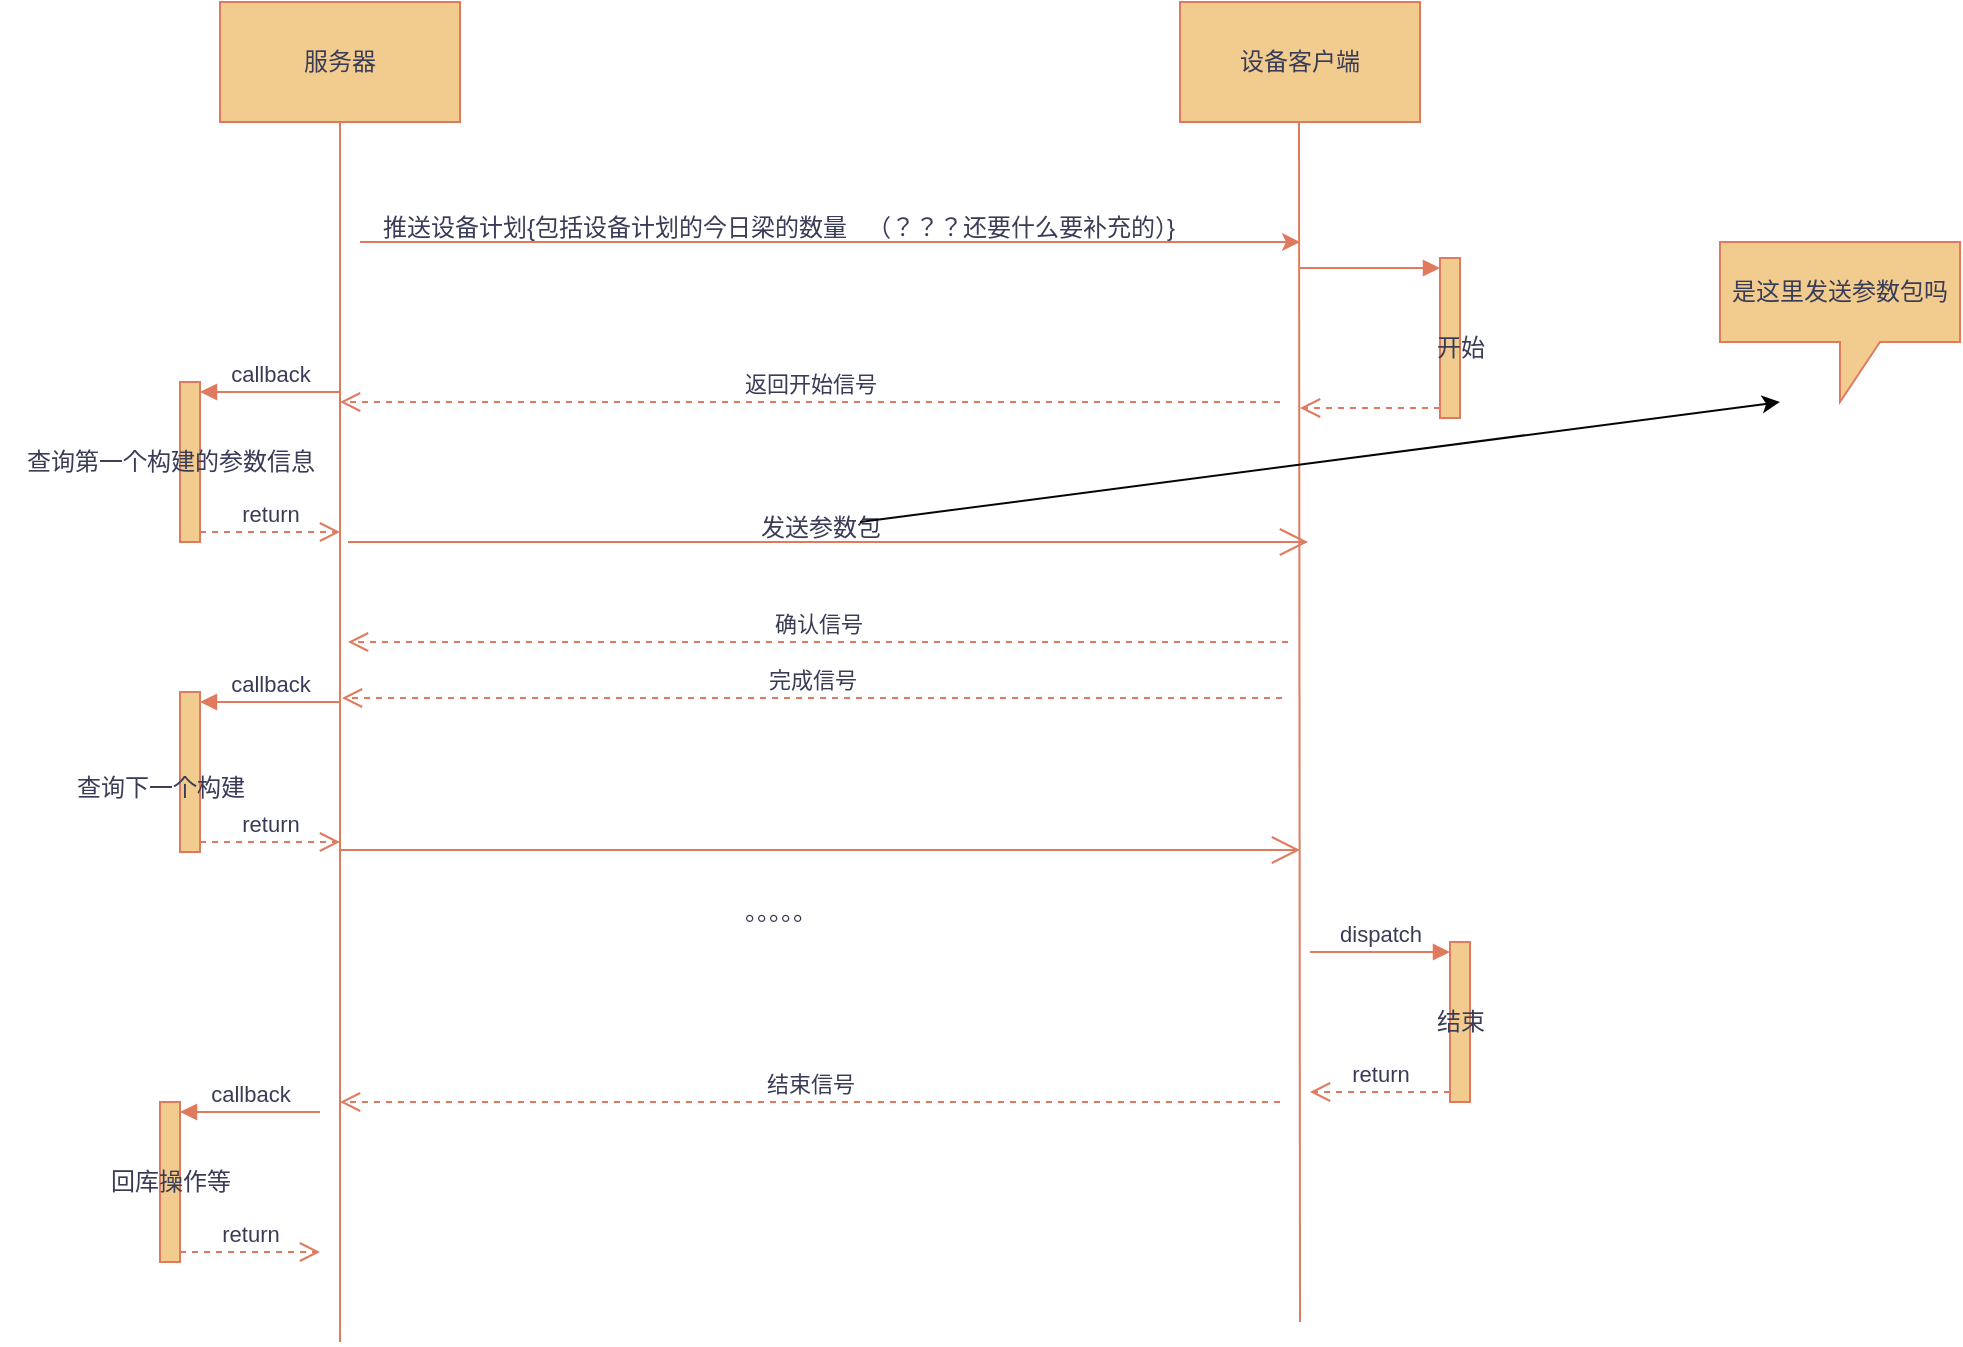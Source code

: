 <mxfile version="25.0.3">
  <diagram name="第 1 页" id="25DFJYRapXqqSuAqSQ1j">
    <mxGraphModel dx="2062" dy="624" grid="1" gridSize="10" guides="1" tooltips="1" connect="1" arrows="1" fold="1" page="1" pageScale="1" pageWidth="827" pageHeight="1169" math="0" shadow="0">
      <root>
        <mxCell id="0" />
        <mxCell id="1" parent="0" />
        <mxCell id="vBEH541SwYFd2HCMVaQ0-22" value="服务器" style="rounded=0;whiteSpace=wrap;html=1;labelBackgroundColor=none;fillColor=#F2CC8F;strokeColor=#E07A5F;fontColor=#393C56;" vertex="1" parent="1">
          <mxGeometry x="-80" y="160" width="120" height="60" as="geometry" />
        </mxCell>
        <mxCell id="vBEH541SwYFd2HCMVaQ0-23" value="设备客户端" style="rounded=0;whiteSpace=wrap;html=1;labelBackgroundColor=none;fillColor=#F2CC8F;strokeColor=#E07A5F;fontColor=#393C56;" vertex="1" parent="1">
          <mxGeometry x="400" y="160" width="120" height="60" as="geometry" />
        </mxCell>
        <mxCell id="vBEH541SwYFd2HCMVaQ0-24" value="" style="endArrow=none;html=1;rounded=0;labelBackgroundColor=none;fontColor=default;strokeColor=#E07A5F;" edge="1" parent="1">
          <mxGeometry width="50" height="50" relative="1" as="geometry">
            <mxPoint x="-20" y="830" as="sourcePoint" />
            <mxPoint x="-20" y="220" as="targetPoint" />
          </mxGeometry>
        </mxCell>
        <mxCell id="vBEH541SwYFd2HCMVaQ0-25" value="" style="endArrow=none;html=1;rounded=0;labelBackgroundColor=none;fontColor=default;strokeColor=#E07A5F;" edge="1" parent="1">
          <mxGeometry width="50" height="50" relative="1" as="geometry">
            <mxPoint x="460" y="820" as="sourcePoint" />
            <mxPoint x="459.5" y="220" as="targetPoint" />
          </mxGeometry>
        </mxCell>
        <mxCell id="vBEH541SwYFd2HCMVaQ0-26" value="" style="endArrow=classic;html=1;rounded=0;labelBackgroundColor=none;fontColor=default;strokeColor=#E07A5F;" edge="1" parent="1">
          <mxGeometry width="50" height="50" relative="1" as="geometry">
            <mxPoint x="-10" y="280" as="sourcePoint" />
            <mxPoint x="460" y="280" as="targetPoint" />
          </mxGeometry>
        </mxCell>
        <mxCell id="vBEH541SwYFd2HCMVaQ0-27" value="推送设备计划{包括设备计划的今日梁的数量&amp;nbsp; &amp;nbsp;（？？？还要什么要补充的）}" style="text;html=1;align=center;verticalAlign=middle;resizable=0;points=[];autosize=1;strokeColor=none;fillColor=none;labelBackgroundColor=none;fontColor=#393C56;" vertex="1" parent="1">
          <mxGeometry x="-16" y="258" width="430" height="30" as="geometry" />
        </mxCell>
        <mxCell id="vBEH541SwYFd2HCMVaQ0-33" value="" style="html=1;points=[[0,0,0,0,5],[0,1,0,0,-5],[1,0,0,0,5],[1,1,0,0,-5]];perimeter=orthogonalPerimeter;outlineConnect=0;targetShapes=umlLifeline;portConstraint=eastwest;newEdgeStyle={&quot;curved&quot;:0,&quot;rounded&quot;:0};strokeColor=#E07A5F;fontColor=#393C56;fillColor=#F2CC8F;" vertex="1" parent="1">
          <mxGeometry x="530" y="288" width="10" height="80" as="geometry" />
        </mxCell>
        <mxCell id="vBEH541SwYFd2HCMVaQ0-34" value="" style="html=1;verticalAlign=bottom;endArrow=block;curved=0;rounded=0;entryX=0;entryY=0;entryDx=0;entryDy=5;strokeColor=#E07A5F;fontColor=#393C56;fillColor=#F2CC8F;" edge="1" target="vBEH541SwYFd2HCMVaQ0-33" parent="1">
          <mxGeometry relative="1" as="geometry">
            <mxPoint x="460" y="293" as="sourcePoint" />
          </mxGeometry>
        </mxCell>
        <mxCell id="vBEH541SwYFd2HCMVaQ0-35" value="" style="html=1;verticalAlign=bottom;endArrow=open;dashed=1;endSize=8;curved=0;rounded=0;exitX=0;exitY=1;exitDx=0;exitDy=-5;strokeColor=#E07A5F;fontColor=#393C56;fillColor=#F2CC8F;" edge="1" source="vBEH541SwYFd2HCMVaQ0-33" parent="1">
          <mxGeometry relative="1" as="geometry">
            <mxPoint x="460" y="363" as="targetPoint" />
          </mxGeometry>
        </mxCell>
        <mxCell id="vBEH541SwYFd2HCMVaQ0-36" value="开始" style="text;html=1;align=center;verticalAlign=middle;resizable=0;points=[];autosize=1;strokeColor=none;fillColor=none;fontColor=#393C56;" vertex="1" parent="1">
          <mxGeometry x="515" y="318" width="50" height="30" as="geometry" />
        </mxCell>
        <mxCell id="vBEH541SwYFd2HCMVaQ0-37" value="返回开始信号" style="html=1;verticalAlign=bottom;endArrow=open;dashed=1;endSize=8;curved=0;rounded=0;strokeColor=#E07A5F;fontColor=#393C56;fillColor=#F2CC8F;" edge="1" parent="1">
          <mxGeometry relative="1" as="geometry">
            <mxPoint x="450" y="360" as="sourcePoint" />
            <mxPoint x="-20" y="360" as="targetPoint" />
          </mxGeometry>
        </mxCell>
        <mxCell id="vBEH541SwYFd2HCMVaQ0-38" value="" style="endArrow=open;endFill=1;endSize=12;html=1;rounded=0;strokeColor=#E07A5F;fontColor=#393C56;fillColor=#F2CC8F;" edge="1" parent="1">
          <mxGeometry width="160" relative="1" as="geometry">
            <mxPoint x="-16" y="430" as="sourcePoint" />
            <mxPoint x="464" y="430" as="targetPoint" />
          </mxGeometry>
        </mxCell>
        <mxCell id="vBEH541SwYFd2HCMVaQ0-39" value="" style="html=1;points=[[0,0,0,0,5],[0,1,0,0,-5],[1,0,0,0,5],[1,1,0,0,-5]];perimeter=orthogonalPerimeter;outlineConnect=0;targetShapes=umlLifeline;portConstraint=eastwest;newEdgeStyle={&quot;curved&quot;:0,&quot;rounded&quot;:0};strokeColor=#E07A5F;fontColor=#393C56;fillColor=#F2CC8F;" vertex="1" parent="1">
          <mxGeometry x="-100" y="350" width="10" height="80" as="geometry" />
        </mxCell>
        <mxCell id="vBEH541SwYFd2HCMVaQ0-40" value="callback" style="html=1;verticalAlign=bottom;endArrow=block;curved=0;rounded=0;entryX=1;entryY=0;entryDx=0;entryDy=5;strokeColor=#E07A5F;fontColor=#393C56;fillColor=#F2CC8F;" edge="1" target="vBEH541SwYFd2HCMVaQ0-39" parent="1">
          <mxGeometry relative="1" as="geometry">
            <mxPoint x="-20" y="355" as="sourcePoint" />
          </mxGeometry>
        </mxCell>
        <mxCell id="vBEH541SwYFd2HCMVaQ0-41" value="return" style="html=1;verticalAlign=bottom;endArrow=open;dashed=1;endSize=8;curved=0;rounded=0;exitX=1;exitY=1;exitDx=0;exitDy=-5;strokeColor=#E07A5F;fontColor=#393C56;fillColor=#F2CC8F;" edge="1" source="vBEH541SwYFd2HCMVaQ0-39" parent="1">
          <mxGeometry relative="1" as="geometry">
            <mxPoint x="-20" y="425" as="targetPoint" />
          </mxGeometry>
        </mxCell>
        <mxCell id="vBEH541SwYFd2HCMVaQ0-42" value="查询第一个构建的参数信息" style="text;html=1;align=center;verticalAlign=middle;resizable=0;points=[];autosize=1;strokeColor=none;fillColor=none;fontColor=#393C56;" vertex="1" parent="1">
          <mxGeometry x="-190" y="375" width="170" height="30" as="geometry" />
        </mxCell>
        <mxCell id="vBEH541SwYFd2HCMVaQ0-43" value="发送参数包" style="text;html=1;align=center;verticalAlign=middle;resizable=0;points=[];autosize=1;strokeColor=none;fillColor=none;fontColor=#393C56;" vertex="1" parent="1">
          <mxGeometry x="180" y="408" width="80" height="30" as="geometry" />
        </mxCell>
        <mxCell id="vBEH541SwYFd2HCMVaQ0-44" value="确认信号" style="html=1;verticalAlign=bottom;endArrow=open;dashed=1;endSize=8;curved=0;rounded=0;strokeColor=#E07A5F;fontColor=#393C56;fillColor=#F2CC8F;" edge="1" parent="1">
          <mxGeometry relative="1" as="geometry">
            <mxPoint x="454" y="480" as="sourcePoint" />
            <mxPoint x="-16" y="480" as="targetPoint" />
          </mxGeometry>
        </mxCell>
        <mxCell id="vBEH541SwYFd2HCMVaQ0-47" value="完成信号" style="html=1;verticalAlign=bottom;endArrow=open;dashed=1;endSize=8;curved=0;rounded=0;strokeColor=#E07A5F;fontColor=#393C56;fillColor=#F2CC8F;" edge="1" parent="1">
          <mxGeometry relative="1" as="geometry">
            <mxPoint x="451" y="508" as="sourcePoint" />
            <mxPoint x="-19" y="508" as="targetPoint" />
          </mxGeometry>
        </mxCell>
        <mxCell id="vBEH541SwYFd2HCMVaQ0-53" value="" style="html=1;points=[[0,0,0,0,5],[0,1,0,0,-5],[1,0,0,0,5],[1,1,0,0,-5]];perimeter=orthogonalPerimeter;outlineConnect=0;targetShapes=umlLifeline;portConstraint=eastwest;newEdgeStyle={&quot;curved&quot;:0,&quot;rounded&quot;:0};strokeColor=#E07A5F;fontColor=#393C56;fillColor=#F2CC8F;" vertex="1" parent="1">
          <mxGeometry x="-100" y="505" width="10" height="80" as="geometry" />
        </mxCell>
        <mxCell id="vBEH541SwYFd2HCMVaQ0-54" value="callback" style="html=1;verticalAlign=bottom;endArrow=block;curved=0;rounded=0;entryX=1;entryY=0;entryDx=0;entryDy=5;strokeColor=#E07A5F;fontColor=#393C56;fillColor=#F2CC8F;" edge="1" target="vBEH541SwYFd2HCMVaQ0-53" parent="1">
          <mxGeometry relative="1" as="geometry">
            <mxPoint x="-20" y="510" as="sourcePoint" />
          </mxGeometry>
        </mxCell>
        <mxCell id="vBEH541SwYFd2HCMVaQ0-55" value="return" style="html=1;verticalAlign=bottom;endArrow=open;dashed=1;endSize=8;curved=0;rounded=0;exitX=1;exitY=1;exitDx=0;exitDy=-5;strokeColor=#E07A5F;fontColor=#393C56;fillColor=#F2CC8F;" edge="1" source="vBEH541SwYFd2HCMVaQ0-53" parent="1">
          <mxGeometry relative="1" as="geometry">
            <mxPoint x="-20" y="580" as="targetPoint" />
          </mxGeometry>
        </mxCell>
        <mxCell id="vBEH541SwYFd2HCMVaQ0-56" value="查询下一个构建" style="text;html=1;align=center;verticalAlign=middle;resizable=0;points=[];autosize=1;strokeColor=none;fillColor=none;fontColor=#393C56;" vertex="1" parent="1">
          <mxGeometry x="-165" y="538" width="110" height="30" as="geometry" />
        </mxCell>
        <mxCell id="vBEH541SwYFd2HCMVaQ0-57" value="" style="endArrow=open;endFill=1;endSize=12;html=1;rounded=0;strokeColor=#E07A5F;fontColor=#393C56;fillColor=#F2CC8F;" edge="1" parent="1">
          <mxGeometry width="160" relative="1" as="geometry">
            <mxPoint x="-20" y="584" as="sourcePoint" />
            <mxPoint x="460" y="584" as="targetPoint" />
          </mxGeometry>
        </mxCell>
        <mxCell id="vBEH541SwYFd2HCMVaQ0-58" value="。。。。。" style="text;html=1;align=center;verticalAlign=middle;resizable=0;points=[];autosize=1;strokeColor=none;fillColor=none;fontColor=#393C56;" vertex="1" parent="1">
          <mxGeometry x="160" y="600" width="80" height="30" as="geometry" />
        </mxCell>
        <mxCell id="vBEH541SwYFd2HCMVaQ0-59" value="结束" style="html=1;points=[[0,0,0,0,5],[0,1,0,0,-5],[1,0,0,0,5],[1,1,0,0,-5]];perimeter=orthogonalPerimeter;outlineConnect=0;targetShapes=umlLifeline;portConstraint=eastwest;newEdgeStyle={&quot;curved&quot;:0,&quot;rounded&quot;:0};strokeColor=#E07A5F;fontColor=#393C56;fillColor=#F2CC8F;" vertex="1" parent="1">
          <mxGeometry x="535" y="630" width="10" height="80" as="geometry" />
        </mxCell>
        <mxCell id="vBEH541SwYFd2HCMVaQ0-60" value="dispatch" style="html=1;verticalAlign=bottom;endArrow=block;curved=0;rounded=0;entryX=0;entryY=0;entryDx=0;entryDy=5;strokeColor=#E07A5F;fontColor=#393C56;fillColor=#F2CC8F;" edge="1" target="vBEH541SwYFd2HCMVaQ0-59" parent="1">
          <mxGeometry relative="1" as="geometry">
            <mxPoint x="465" y="635" as="sourcePoint" />
          </mxGeometry>
        </mxCell>
        <mxCell id="vBEH541SwYFd2HCMVaQ0-61" value="return" style="html=1;verticalAlign=bottom;endArrow=open;dashed=1;endSize=8;curved=0;rounded=0;exitX=0;exitY=1;exitDx=0;exitDy=-5;strokeColor=#E07A5F;fontColor=#393C56;fillColor=#F2CC8F;" edge="1" source="vBEH541SwYFd2HCMVaQ0-59" parent="1">
          <mxGeometry relative="1" as="geometry">
            <mxPoint x="465" y="705" as="targetPoint" />
          </mxGeometry>
        </mxCell>
        <mxCell id="vBEH541SwYFd2HCMVaQ0-62" value="结束信号" style="html=1;verticalAlign=bottom;endArrow=open;dashed=1;endSize=8;curved=0;rounded=0;strokeColor=#E07A5F;fontColor=#393C56;fillColor=#F2CC8F;" edge="1" parent="1">
          <mxGeometry relative="1" as="geometry">
            <mxPoint x="450" y="710" as="sourcePoint" />
            <mxPoint x="-20" y="710" as="targetPoint" />
            <mxPoint as="offset" />
          </mxGeometry>
        </mxCell>
        <mxCell id="vBEH541SwYFd2HCMVaQ0-63" value="回库操作等" style="html=1;points=[[0,0,0,0,5],[0,1,0,0,-5],[1,0,0,0,5],[1,1,0,0,-5]];perimeter=orthogonalPerimeter;outlineConnect=0;targetShapes=umlLifeline;portConstraint=eastwest;newEdgeStyle={&quot;curved&quot;:0,&quot;rounded&quot;:0};strokeColor=#E07A5F;fontColor=#393C56;fillColor=#F2CC8F;" vertex="1" parent="1">
          <mxGeometry x="-110" y="710" width="10" height="80" as="geometry" />
        </mxCell>
        <mxCell id="vBEH541SwYFd2HCMVaQ0-64" value="callback" style="html=1;verticalAlign=bottom;endArrow=block;curved=0;rounded=0;entryX=1;entryY=0;entryDx=0;entryDy=5;strokeColor=#E07A5F;fontColor=#393C56;fillColor=#F2CC8F;" edge="1" target="vBEH541SwYFd2HCMVaQ0-63" parent="1">
          <mxGeometry relative="1" as="geometry">
            <mxPoint x="-30" y="715" as="sourcePoint" />
          </mxGeometry>
        </mxCell>
        <mxCell id="vBEH541SwYFd2HCMVaQ0-65" value="return" style="html=1;verticalAlign=bottom;endArrow=open;dashed=1;endSize=8;curved=0;rounded=0;exitX=1;exitY=1;exitDx=0;exitDy=-5;strokeColor=#E07A5F;fontColor=#393C56;fillColor=#F2CC8F;" edge="1" source="vBEH541SwYFd2HCMVaQ0-63" parent="1">
          <mxGeometry relative="1" as="geometry">
            <mxPoint x="-30" y="785" as="targetPoint" />
          </mxGeometry>
        </mxCell>
        <mxCell id="vBEH541SwYFd2HCMVaQ0-66" value="" style="endArrow=classic;html=1;rounded=0;strokeColor=#050505;fontColor=#393C56;fillColor=#F2CC8F;" edge="1" parent="1">
          <mxGeometry width="50" height="50" relative="1" as="geometry">
            <mxPoint x="239.999" y="420" as="sourcePoint" />
            <mxPoint x="700" y="360" as="targetPoint" />
          </mxGeometry>
        </mxCell>
        <mxCell id="vBEH541SwYFd2HCMVaQ0-67" value="是这里发送参数包吗" style="shape=callout;whiteSpace=wrap;html=1;perimeter=calloutPerimeter;strokeColor=#E07A5F;fontColor=#393C56;fillColor=#F2CC8F;" vertex="1" parent="1">
          <mxGeometry x="670" y="280" width="120" height="80" as="geometry" />
        </mxCell>
      </root>
    </mxGraphModel>
  </diagram>
</mxfile>
